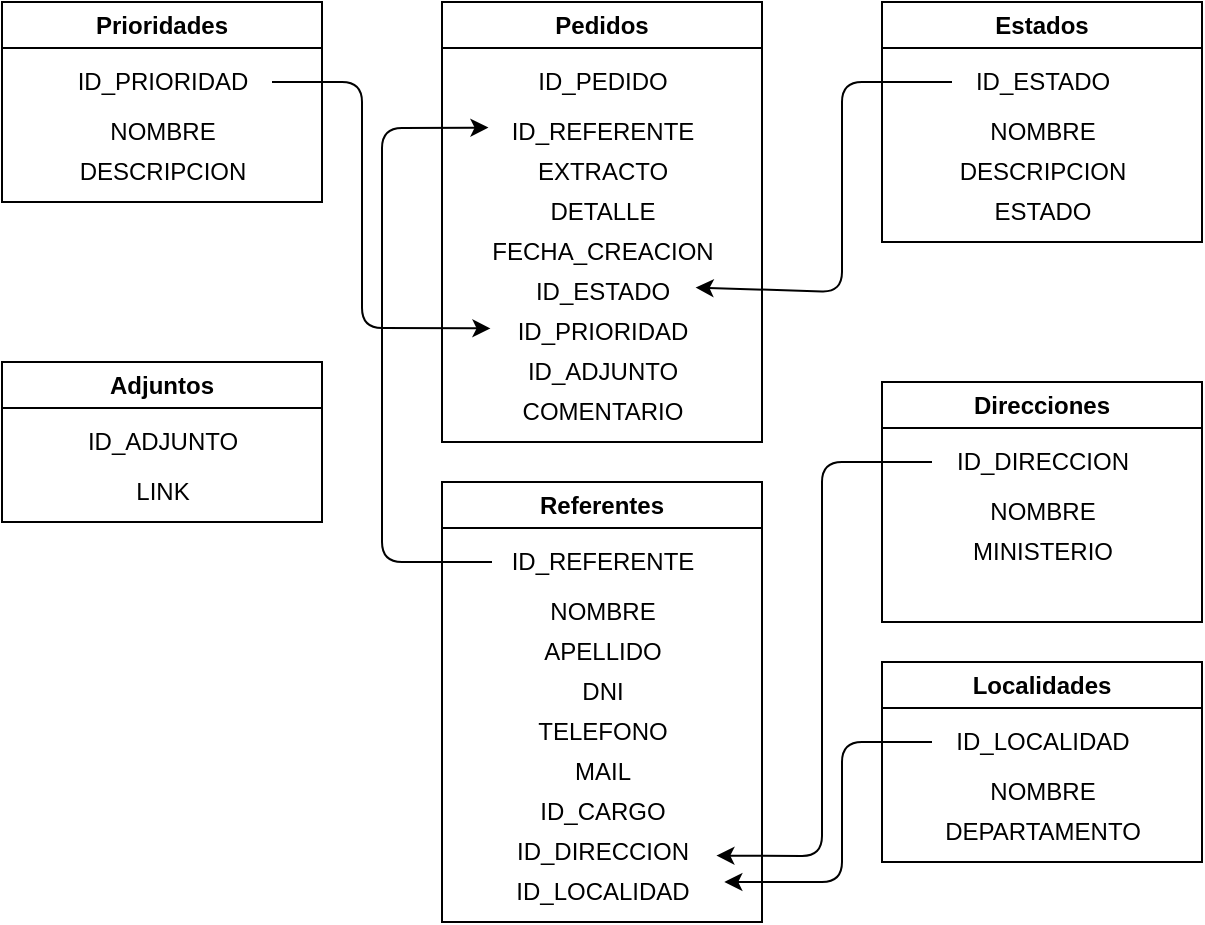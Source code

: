 <mxfile>
    <diagram id="BrnERDQRDH9oOtXQbHy2" name="Page-1">
        <mxGraphModel dx="770" dy="563" grid="1" gridSize="10" guides="1" tooltips="1" connect="1" arrows="1" fold="1" page="1" pageScale="1" pageWidth="850" pageHeight="1100" math="0" shadow="0">
            <root>
                <mxCell id="0"/>
                <mxCell id="1" parent="0"/>
                <mxCell id="2" value="Pedidos" style="swimlane;whiteSpace=wrap;html=1;" parent="1" vertex="1">
                    <mxGeometry x="250" y="60" width="160" height="220" as="geometry"/>
                </mxCell>
                <mxCell id="3" value="ID_PEDIDO" style="text;html=1;align=center;verticalAlign=middle;resizable=0;points=[];autosize=1;strokeColor=none;fillColor=none;" parent="2" vertex="1">
                    <mxGeometry x="35" y="25" width="90" height="30" as="geometry"/>
                </mxCell>
                <mxCell id="5" value="ID_REFERENTE" style="text;html=1;align=center;verticalAlign=middle;resizable=0;points=[];autosize=1;strokeColor=none;fillColor=none;" parent="2" vertex="1">
                    <mxGeometry x="25" y="50" width="110" height="30" as="geometry"/>
                </mxCell>
                <mxCell id="7" value="EXTRACTO" style="text;html=1;align=center;verticalAlign=middle;resizable=0;points=[];autosize=1;strokeColor=none;fillColor=none;" parent="2" vertex="1">
                    <mxGeometry x="35" y="70" width="90" height="30" as="geometry"/>
                </mxCell>
                <mxCell id="4" value="DETALLE" style="text;html=1;align=center;verticalAlign=middle;resizable=0;points=[];autosize=1;strokeColor=none;fillColor=none;" parent="2" vertex="1">
                    <mxGeometry x="40" y="90" width="80" height="30" as="geometry"/>
                </mxCell>
                <mxCell id="6" value="FECHA_CREACION" style="text;html=1;align=center;verticalAlign=middle;resizable=0;points=[];autosize=1;strokeColor=none;fillColor=none;" parent="2" vertex="1">
                    <mxGeometry x="15" y="110" width="130" height="30" as="geometry"/>
                </mxCell>
                <mxCell id="11" value="ID_ESTADO" style="text;html=1;align=center;verticalAlign=middle;resizable=0;points=[];autosize=1;strokeColor=none;fillColor=none;" parent="2" vertex="1">
                    <mxGeometry x="35" y="130" width="90" height="30" as="geometry"/>
                </mxCell>
                <mxCell id="9" value="ID_PRIORIDAD" style="text;html=1;align=center;verticalAlign=middle;resizable=0;points=[];autosize=1;strokeColor=none;fillColor=none;" parent="2" vertex="1">
                    <mxGeometry x="25" y="150" width="110" height="30" as="geometry"/>
                </mxCell>
                <mxCell id="12" value="ID_ADJUNTO" style="text;html=1;align=center;verticalAlign=middle;resizable=0;points=[];autosize=1;strokeColor=none;fillColor=none;" parent="2" vertex="1">
                    <mxGeometry x="30" y="170" width="100" height="30" as="geometry"/>
                </mxCell>
                <mxCell id="10" value="COMENTARIO" style="text;html=1;align=center;verticalAlign=middle;resizable=0;points=[];autosize=1;strokeColor=none;fillColor=none;" parent="2" vertex="1">
                    <mxGeometry x="30" y="190" width="100" height="30" as="geometry"/>
                </mxCell>
                <mxCell id="13" value="Estados" style="swimlane;whiteSpace=wrap;html=1;" parent="1" vertex="1">
                    <mxGeometry x="470" y="60" width="160" height="120" as="geometry"/>
                </mxCell>
                <mxCell id="14" value="ID_ESTADO" style="text;html=1;align=center;verticalAlign=middle;resizable=0;points=[];autosize=1;strokeColor=none;fillColor=none;" parent="13" vertex="1">
                    <mxGeometry x="35" y="25" width="90" height="30" as="geometry"/>
                </mxCell>
                <mxCell id="15" value="NOMBRE" style="text;html=1;align=center;verticalAlign=middle;resizable=0;points=[];autosize=1;strokeColor=none;fillColor=none;" parent="13" vertex="1">
                    <mxGeometry x="40" y="50" width="80" height="30" as="geometry"/>
                </mxCell>
                <mxCell id="16" value="DESCRIPCION" style="text;html=1;align=center;verticalAlign=middle;resizable=0;points=[];autosize=1;strokeColor=none;fillColor=none;" parent="13" vertex="1">
                    <mxGeometry x="25" y="70" width="110" height="30" as="geometry"/>
                </mxCell>
                <mxCell id="17" value="ESTADO" style="text;html=1;align=center;verticalAlign=middle;resizable=0;points=[];autosize=1;strokeColor=none;fillColor=none;" parent="13" vertex="1">
                    <mxGeometry x="45" y="90" width="70" height="30" as="geometry"/>
                </mxCell>
                <mxCell id="23" value="Direcciones" style="swimlane;whiteSpace=wrap;html=1;" parent="1" vertex="1">
                    <mxGeometry x="470" y="250" width="160" height="120" as="geometry"/>
                </mxCell>
                <mxCell id="24" value="ID_DIRECCION" style="text;html=1;align=center;verticalAlign=middle;resizable=0;points=[];autosize=1;strokeColor=none;fillColor=none;" parent="23" vertex="1">
                    <mxGeometry x="25" y="25" width="110" height="30" as="geometry"/>
                </mxCell>
                <mxCell id="25" value="NOMBRE" style="text;html=1;align=center;verticalAlign=middle;resizable=0;points=[];autosize=1;strokeColor=none;fillColor=none;" parent="23" vertex="1">
                    <mxGeometry x="40" y="50" width="80" height="30" as="geometry"/>
                </mxCell>
                <mxCell id="26" value="MINISTERIO" style="text;html=1;align=center;verticalAlign=middle;resizable=0;points=[];autosize=1;strokeColor=none;fillColor=none;" parent="23" vertex="1">
                    <mxGeometry x="35" y="70" width="90" height="30" as="geometry"/>
                </mxCell>
                <mxCell id="28" value="Referentes" style="swimlane;whiteSpace=wrap;html=1;" parent="1" vertex="1">
                    <mxGeometry x="250" y="300" width="160" height="220" as="geometry"/>
                </mxCell>
                <mxCell id="29" value="ID_REFERENTE" style="text;html=1;align=center;verticalAlign=middle;resizable=0;points=[];autosize=1;strokeColor=none;fillColor=none;" parent="28" vertex="1">
                    <mxGeometry x="25" y="25" width="110" height="30" as="geometry"/>
                </mxCell>
                <mxCell id="30" value="NOMBRE" style="text;html=1;align=center;verticalAlign=middle;resizable=0;points=[];autosize=1;strokeColor=none;fillColor=none;" parent="28" vertex="1">
                    <mxGeometry x="40" y="50" width="80" height="30" as="geometry"/>
                </mxCell>
                <mxCell id="31" value="APELLIDO" style="text;html=1;align=center;verticalAlign=middle;resizable=0;points=[];autosize=1;strokeColor=none;fillColor=none;" parent="28" vertex="1">
                    <mxGeometry x="40" y="70" width="80" height="30" as="geometry"/>
                </mxCell>
                <mxCell id="32" value="DNI" style="text;html=1;align=center;verticalAlign=middle;resizable=0;points=[];autosize=1;strokeColor=none;fillColor=none;" parent="28" vertex="1">
                    <mxGeometry x="60" y="90" width="40" height="30" as="geometry"/>
                </mxCell>
                <mxCell id="33" value="TELEFONO" style="text;html=1;align=center;verticalAlign=middle;resizable=0;points=[];autosize=1;strokeColor=none;fillColor=none;" parent="28" vertex="1">
                    <mxGeometry x="35" y="110" width="90" height="30" as="geometry"/>
                </mxCell>
                <mxCell id="34" value="MAIL" style="text;html=1;align=center;verticalAlign=middle;resizable=0;points=[];autosize=1;strokeColor=none;fillColor=none;" parent="28" vertex="1">
                    <mxGeometry x="55" y="130" width="50" height="30" as="geometry"/>
                </mxCell>
                <mxCell id="35" value="ID_CARGO" style="text;html=1;align=center;verticalAlign=middle;resizable=0;points=[];autosize=1;strokeColor=none;fillColor=none;" parent="28" vertex="1">
                    <mxGeometry x="35" y="150" width="90" height="30" as="geometry"/>
                </mxCell>
                <mxCell id="36" value="ID_DIRECCION" style="text;html=1;align=center;verticalAlign=middle;resizable=0;points=[];autosize=1;strokeColor=none;fillColor=none;" parent="28" vertex="1">
                    <mxGeometry x="25" y="170" width="110" height="30" as="geometry"/>
                </mxCell>
                <mxCell id="45" value="ID_LOCALIDAD" style="text;html=1;align=center;verticalAlign=middle;resizable=0;points=[];autosize=1;strokeColor=none;fillColor=none;" parent="28" vertex="1">
                    <mxGeometry x="25" y="190" width="110" height="30" as="geometry"/>
                </mxCell>
                <mxCell id="41" value="Localidades" style="swimlane;whiteSpace=wrap;html=1;" parent="1" vertex="1">
                    <mxGeometry x="470" y="390" width="160" height="100" as="geometry"/>
                </mxCell>
                <mxCell id="42" value="ID_LOCALIDAD" style="text;html=1;align=center;verticalAlign=middle;resizable=0;points=[];autosize=1;strokeColor=none;fillColor=none;" parent="41" vertex="1">
                    <mxGeometry x="25" y="25" width="110" height="30" as="geometry"/>
                </mxCell>
                <mxCell id="43" value="NOMBRE" style="text;html=1;align=center;verticalAlign=middle;resizable=0;points=[];autosize=1;strokeColor=none;fillColor=none;" parent="41" vertex="1">
                    <mxGeometry x="40" y="50" width="80" height="30" as="geometry"/>
                </mxCell>
                <mxCell id="44" value="DEPARTAMENTO" style="text;html=1;align=center;verticalAlign=middle;resizable=0;points=[];autosize=1;strokeColor=none;fillColor=none;" parent="41" vertex="1">
                    <mxGeometry x="20" y="70" width="120" height="30" as="geometry"/>
                </mxCell>
                <mxCell id="47" value="" style="edgeStyle=none;html=1;entryX=1.02;entryY=0.427;entryDx=0;entryDy=0;entryPerimeter=0;" parent="1" source="14" target="11" edge="1">
                    <mxGeometry relative="1" as="geometry">
                        <mxPoint x="210" y="100" as="targetPoint"/>
                        <Array as="points">
                            <mxPoint x="450" y="100"/>
                            <mxPoint x="450" y="205"/>
                        </Array>
                    </mxGeometry>
                </mxCell>
                <mxCell id="48" style="edgeStyle=none;html=1;entryX=1.02;entryY=0.56;entryDx=0;entryDy=0;entryPerimeter=0;" parent="1" source="24" target="36" edge="1">
                    <mxGeometry relative="1" as="geometry">
                        <Array as="points">
                            <mxPoint x="440" y="290"/>
                            <mxPoint x="440" y="487"/>
                        </Array>
                    </mxGeometry>
                </mxCell>
                <mxCell id="49" style="edgeStyle=none;html=1;entryX=1.056;entryY=0.333;entryDx=0;entryDy=0;entryPerimeter=0;" parent="1" source="42" target="45" edge="1">
                    <mxGeometry relative="1" as="geometry">
                        <Array as="points">
                            <mxPoint x="450" y="430"/>
                            <mxPoint x="450" y="500"/>
                        </Array>
                    </mxGeometry>
                </mxCell>
                <mxCell id="50" style="edgeStyle=none;html=1;entryX=-0.016;entryY=0.427;entryDx=0;entryDy=0;entryPerimeter=0;" parent="1" source="29" target="5" edge="1">
                    <mxGeometry relative="1" as="geometry">
                        <Array as="points">
                            <mxPoint x="220" y="340"/>
                            <mxPoint x="220" y="123"/>
                        </Array>
                    </mxGeometry>
                </mxCell>
                <mxCell id="57" value="Prioridades" style="swimlane;whiteSpace=wrap;html=1;" vertex="1" parent="1">
                    <mxGeometry x="30" y="60" width="160" height="100" as="geometry"/>
                </mxCell>
                <mxCell id="58" value="ID_PRIORIDAD" style="text;html=1;align=center;verticalAlign=middle;resizable=0;points=[];autosize=1;strokeColor=none;fillColor=none;" vertex="1" parent="57">
                    <mxGeometry x="25" y="25" width="110" height="30" as="geometry"/>
                </mxCell>
                <mxCell id="59" value="NOMBRE" style="text;html=1;align=center;verticalAlign=middle;resizable=0;points=[];autosize=1;strokeColor=none;fillColor=none;" vertex="1" parent="57">
                    <mxGeometry x="40" y="50" width="80" height="30" as="geometry"/>
                </mxCell>
                <mxCell id="60" value="DESCRIPCION" style="text;html=1;align=center;verticalAlign=middle;resizable=0;points=[];autosize=1;strokeColor=none;fillColor=none;" vertex="1" parent="57">
                    <mxGeometry x="25" y="70" width="110" height="30" as="geometry"/>
                </mxCell>
                <mxCell id="61" style="edgeStyle=none;html=1;entryX=-0.007;entryY=0.44;entryDx=0;entryDy=0;entryPerimeter=0;" edge="1" parent="1" source="58" target="9">
                    <mxGeometry relative="1" as="geometry">
                        <Array as="points">
                            <mxPoint x="210" y="100"/>
                            <mxPoint x="210" y="223"/>
                        </Array>
                    </mxGeometry>
                </mxCell>
                <mxCell id="62" value="Adjuntos" style="swimlane;whiteSpace=wrap;html=1;" vertex="1" parent="1">
                    <mxGeometry x="30" y="240" width="160" height="80" as="geometry"/>
                </mxCell>
                <mxCell id="63" value="ID_ADJUNTO" style="text;html=1;align=center;verticalAlign=middle;resizable=0;points=[];autosize=1;strokeColor=none;fillColor=none;" vertex="1" parent="62">
                    <mxGeometry x="30" y="25" width="100" height="30" as="geometry"/>
                </mxCell>
                <mxCell id="65" value="LINK" style="text;html=1;align=center;verticalAlign=middle;resizable=0;points=[];autosize=1;strokeColor=none;fillColor=none;" vertex="1" parent="62">
                    <mxGeometry x="55" y="50" width="50" height="30" as="geometry"/>
                </mxCell>
            </root>
        </mxGraphModel>
    </diagram>
</mxfile>